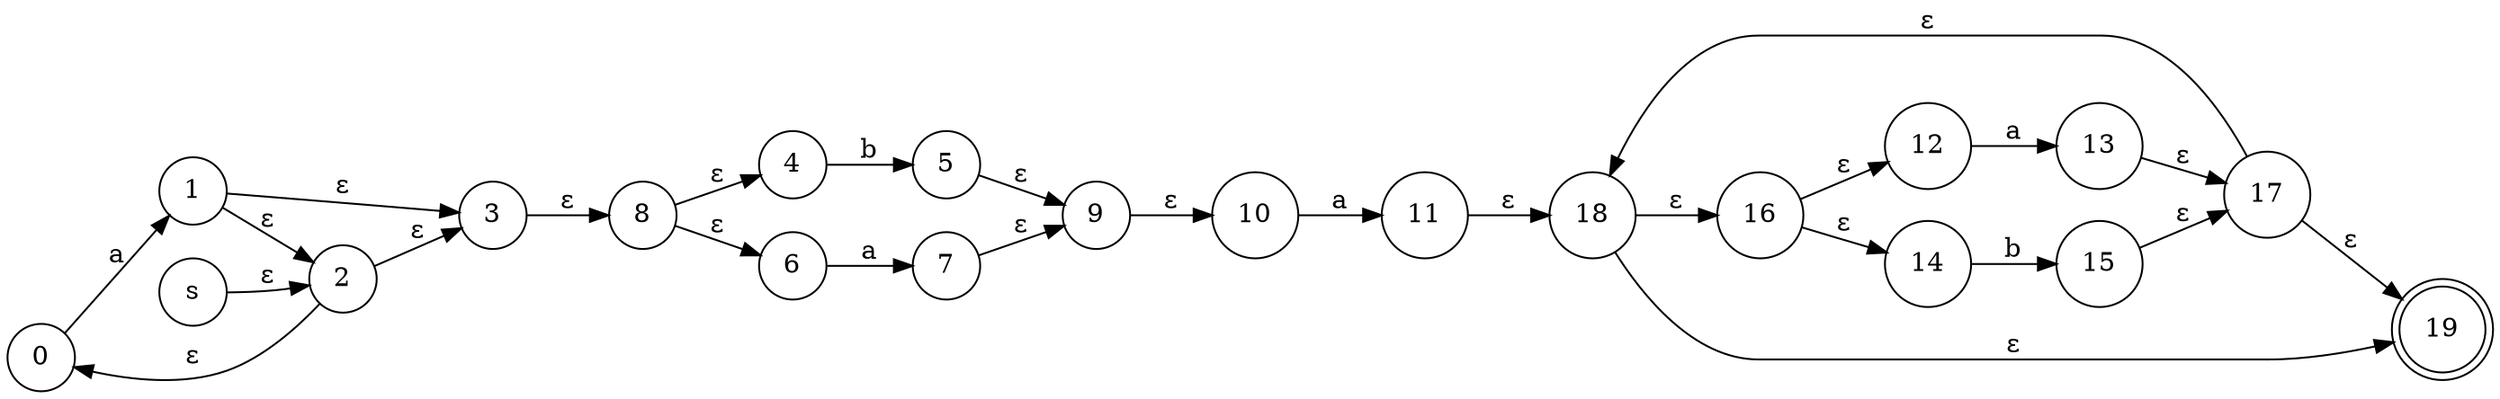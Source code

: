 digraph NFA {
	rankdir=LR;
	node [shape=circle];
	0 -> 1 [label="a"];
	1 -> 2 [label="ε"];
	1 -> 3 [label="ε"];
	s -> 2 [label="ε"];
	2 -> 0 [label="ε"];
	2 -> 3 [label="ε"];
	3 -> 8 [label="ε"];
	4 -> 5 [label="b"];
	5 -> 9 [label="ε"];
	6 -> 7 [label="a"];
	7 -> 9 [label="ε"];
	8 -> 4 [label="ε"];
	8 -> 6 [label="ε"];
	9 -> 10 [label="ε"];
	10 -> 11 [label="a"];
	11 -> 18 [label="ε"];
	12 -> 13 [label="a"];
	13 -> 17 [label="ε"];
	14 -> 15 [label="b"];
	15 -> 17 [label="ε"];
	16 -> 12 [label="ε"];
	16 -> 14 [label="ε"];
	17 -> 18 [label="ε"];
	17 -> 19 [label="ε"];
	18 -> 16 [label="ε"];
	18 -> 19 [label="ε"];
	19 [shape=doublecircle];}
